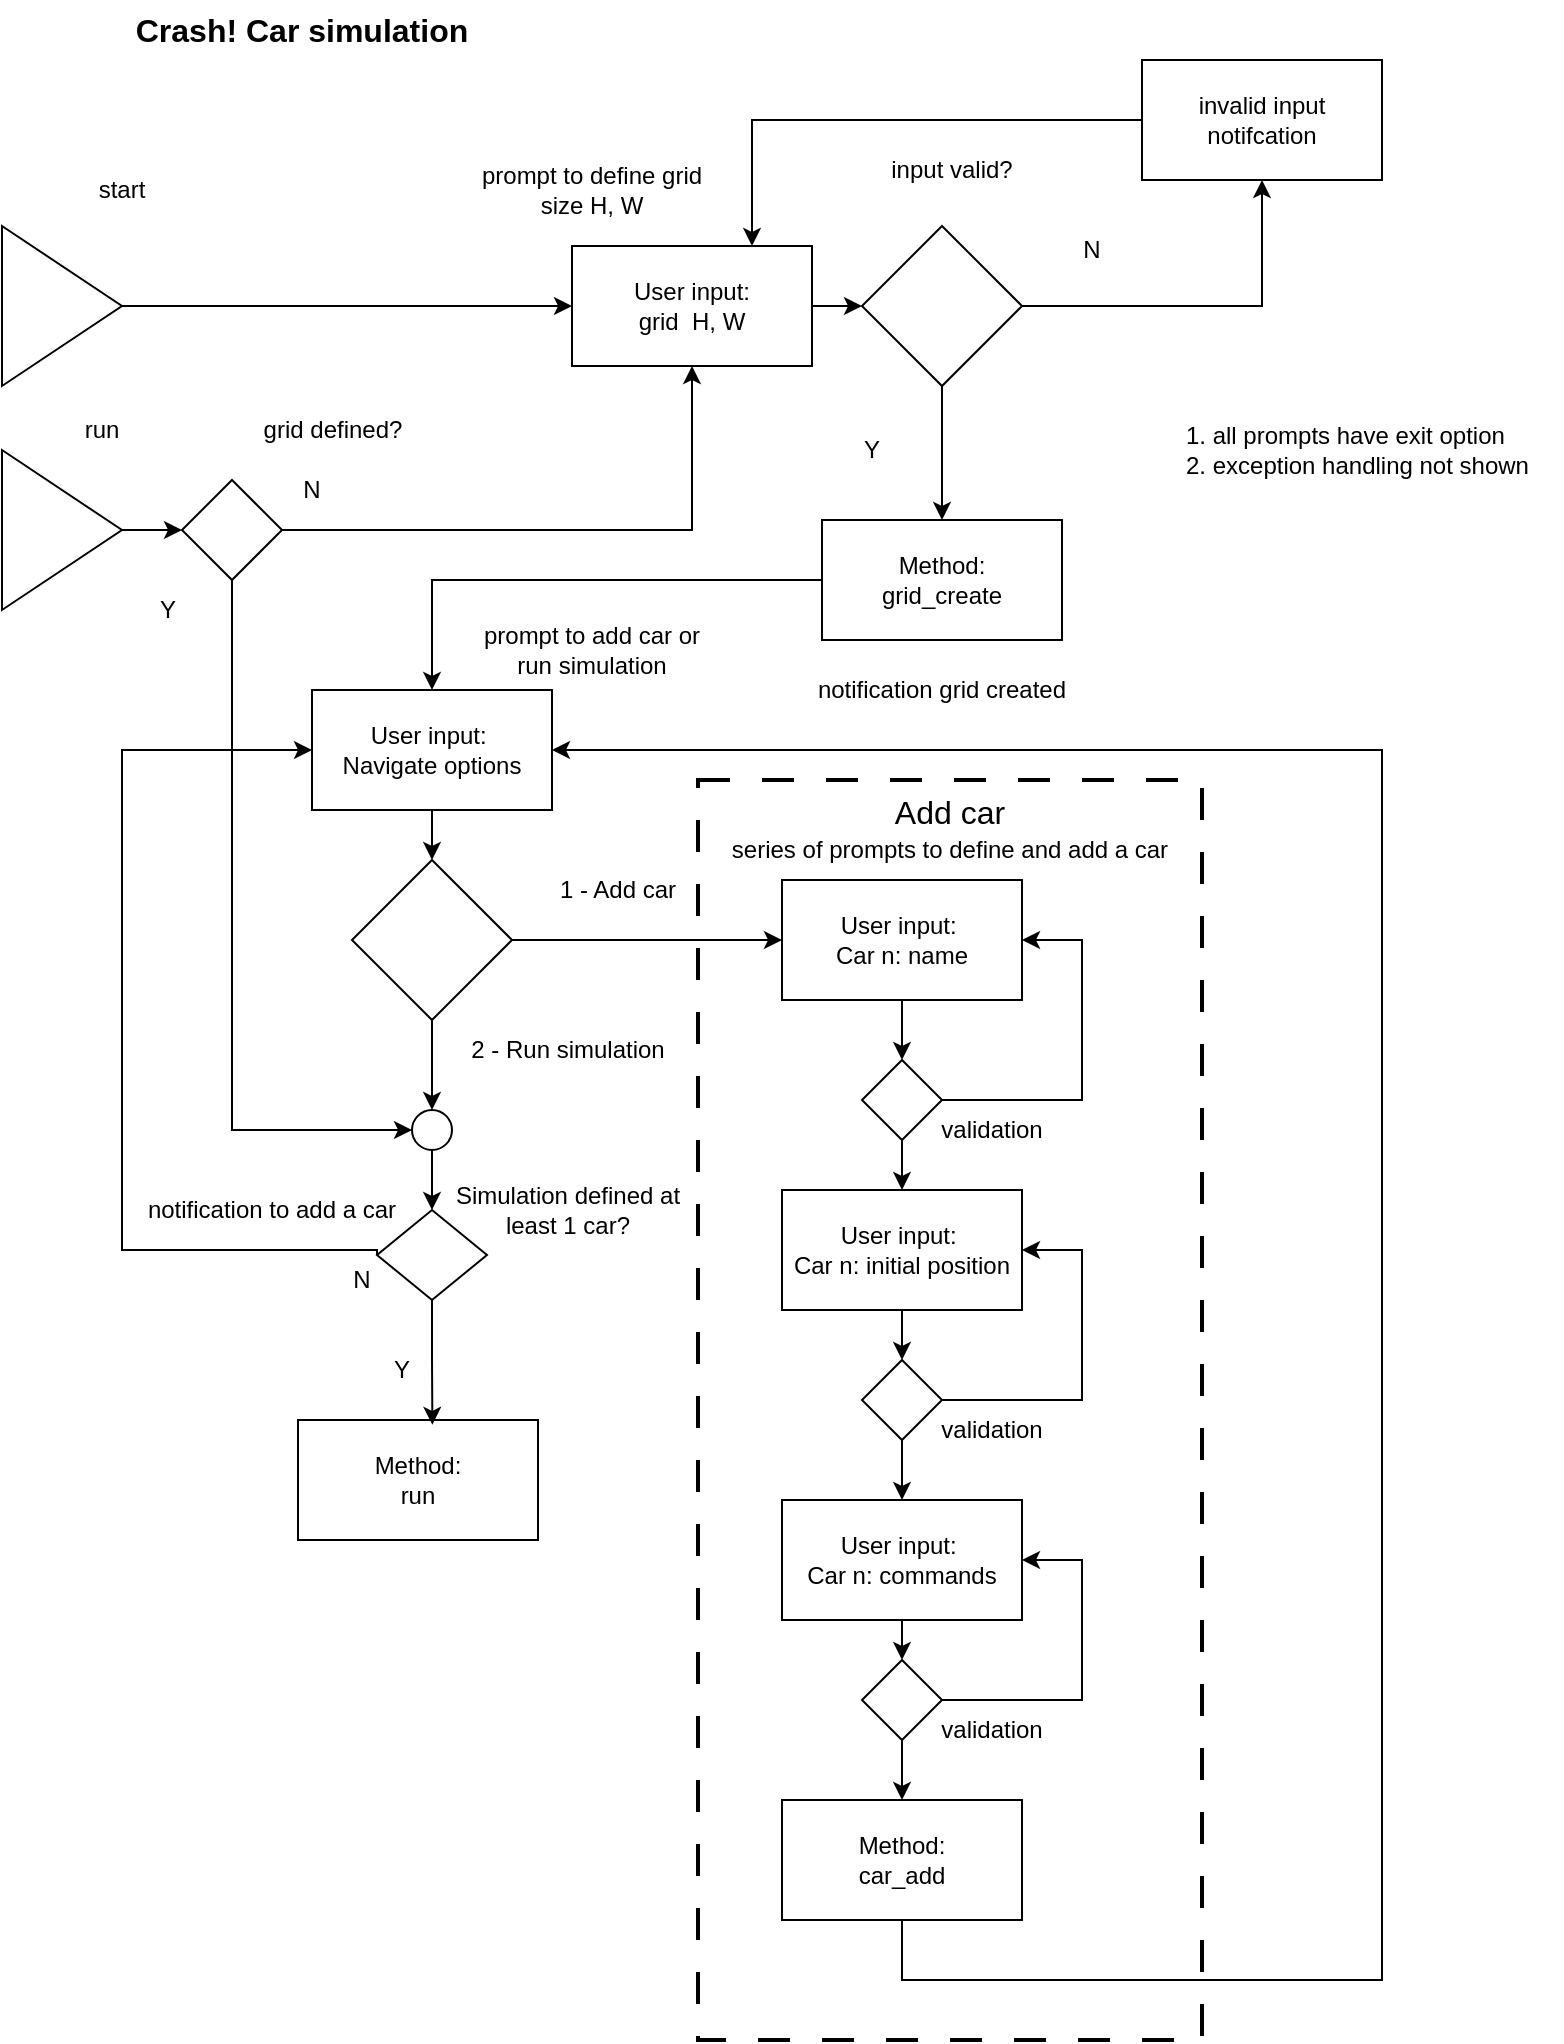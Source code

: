 <mxfile version="24.7.10">
  <diagram name="Page-1" id="BJSzDmZFji2vf-pK5XoB">
    <mxGraphModel dx="1050" dy="522" grid="1" gridSize="10" guides="1" tooltips="1" connect="1" arrows="1" fold="1" page="1" pageScale="1" pageWidth="850" pageHeight="1100" math="0" shadow="0">
      <root>
        <mxCell id="0" />
        <mxCell id="1" parent="0" />
        <mxCell id="narZ2vmZsy9vYnn69Pju-21" value="&lt;font style=&quot;font-size: 16px;&quot;&gt;Add car&lt;/font&gt;" style="rounded=0;whiteSpace=wrap;html=1;strokeWidth=2;dashed=1;dashPattern=8 8;fillColor=none;align=center;verticalAlign=top;" vertex="1" parent="1">
          <mxGeometry x="388" y="430" width="252" height="630" as="geometry" />
        </mxCell>
        <mxCell id="narZ2vmZsy9vYnn69Pju-1" value="Crash! Car simulation" style="text;html=1;align=center;verticalAlign=middle;whiteSpace=wrap;rounded=0;fontSize=16;fontStyle=1" vertex="1" parent="1">
          <mxGeometry x="100" y="40" width="180" height="30" as="geometry" />
        </mxCell>
        <mxCell id="narZ2vmZsy9vYnn69Pju-15" style="edgeStyle=orthogonalEdgeStyle;rounded=0;orthogonalLoop=1;jettySize=auto;html=1;exitX=1;exitY=0.5;exitDx=0;exitDy=0;entryX=0;entryY=0.5;entryDx=0;entryDy=0;" edge="1" parent="1" source="narZ2vmZsy9vYnn69Pju-2" target="narZ2vmZsy9vYnn69Pju-7">
          <mxGeometry relative="1" as="geometry" />
        </mxCell>
        <mxCell id="narZ2vmZsy9vYnn69Pju-2" value="" style="triangle;whiteSpace=wrap;html=1;" vertex="1" parent="1">
          <mxGeometry x="40" y="153" width="60" height="80" as="geometry" />
        </mxCell>
        <mxCell id="narZ2vmZsy9vYnn69Pju-3" value="start" style="text;html=1;align=center;verticalAlign=middle;whiteSpace=wrap;rounded=0;" vertex="1" parent="1">
          <mxGeometry x="70" y="120" width="60" height="30" as="geometry" />
        </mxCell>
        <mxCell id="narZ2vmZsy9vYnn69Pju-17" style="edgeStyle=orthogonalEdgeStyle;rounded=0;orthogonalLoop=1;jettySize=auto;html=1;exitX=1;exitY=0.5;exitDx=0;exitDy=0;" edge="1" parent="1" source="narZ2vmZsy9vYnn69Pju-4" target="narZ2vmZsy9vYnn69Pju-12">
          <mxGeometry relative="1" as="geometry" />
        </mxCell>
        <mxCell id="narZ2vmZsy9vYnn69Pju-27" style="edgeStyle=orthogonalEdgeStyle;rounded=0;orthogonalLoop=1;jettySize=auto;html=1;exitX=0.5;exitY=1;exitDx=0;exitDy=0;" edge="1" parent="1" source="narZ2vmZsy9vYnn69Pju-4" target="narZ2vmZsy9vYnn69Pju-23">
          <mxGeometry relative="1" as="geometry" />
        </mxCell>
        <mxCell id="narZ2vmZsy9vYnn69Pju-4" value="" style="rhombus;whiteSpace=wrap;html=1;" vertex="1" parent="1">
          <mxGeometry x="470" y="153" width="80" height="80" as="geometry" />
        </mxCell>
        <mxCell id="narZ2vmZsy9vYnn69Pju-5" value="prompt to define grid size H, W" style="text;html=1;align=center;verticalAlign=middle;whiteSpace=wrap;rounded=0;" vertex="1" parent="1">
          <mxGeometry x="270" y="120" width="130" height="30" as="geometry" />
        </mxCell>
        <mxCell id="narZ2vmZsy9vYnn69Pju-16" style="edgeStyle=orthogonalEdgeStyle;rounded=0;orthogonalLoop=1;jettySize=auto;html=1;exitX=1;exitY=0.5;exitDx=0;exitDy=0;entryX=0;entryY=0.5;entryDx=0;entryDy=0;" edge="1" parent="1" source="narZ2vmZsy9vYnn69Pju-7" target="narZ2vmZsy9vYnn69Pju-4">
          <mxGeometry relative="1" as="geometry" />
        </mxCell>
        <mxCell id="narZ2vmZsy9vYnn69Pju-7" value="User input:&lt;br&gt;grid&amp;nbsp; H, W" style="rounded=0;whiteSpace=wrap;html=1;" vertex="1" parent="1">
          <mxGeometry x="325" y="163" width="120" height="60" as="geometry" />
        </mxCell>
        <mxCell id="narZ2vmZsy9vYnn69Pju-9" value="input valid?" style="text;html=1;align=center;verticalAlign=middle;whiteSpace=wrap;rounded=0;" vertex="1" parent="1">
          <mxGeometry x="450" y="110" width="130" height="30" as="geometry" />
        </mxCell>
        <mxCell id="narZ2vmZsy9vYnn69Pju-10" value="N" style="text;html=1;align=center;verticalAlign=middle;whiteSpace=wrap;rounded=0;" vertex="1" parent="1">
          <mxGeometry x="560" y="150" width="50" height="30" as="geometry" />
        </mxCell>
        <mxCell id="narZ2vmZsy9vYnn69Pju-11" value="Y" style="text;html=1;align=center;verticalAlign=middle;whiteSpace=wrap;rounded=0;" vertex="1" parent="1">
          <mxGeometry x="450" y="250" width="50" height="30" as="geometry" />
        </mxCell>
        <mxCell id="narZ2vmZsy9vYnn69Pju-18" style="edgeStyle=orthogonalEdgeStyle;rounded=0;orthogonalLoop=1;jettySize=auto;html=1;exitX=0;exitY=0.5;exitDx=0;exitDy=0;entryX=0.75;entryY=0;entryDx=0;entryDy=0;" edge="1" parent="1" source="narZ2vmZsy9vYnn69Pju-12" target="narZ2vmZsy9vYnn69Pju-7">
          <mxGeometry relative="1" as="geometry" />
        </mxCell>
        <mxCell id="narZ2vmZsy9vYnn69Pju-12" value="invalid input notifcation" style="rounded=0;whiteSpace=wrap;html=1;" vertex="1" parent="1">
          <mxGeometry x="610" y="70" width="120" height="60" as="geometry" />
        </mxCell>
        <mxCell id="narZ2vmZsy9vYnn69Pju-14" value="1. all prompts have exit option&lt;div&gt;2. exception handling not shown&lt;/div&gt;" style="text;html=1;align=left;verticalAlign=middle;whiteSpace=wrap;rounded=0;" vertex="1" parent="1">
          <mxGeometry x="630" y="240" width="190" height="50" as="geometry" />
        </mxCell>
        <mxCell id="narZ2vmZsy9vYnn69Pju-58" style="edgeStyle=orthogonalEdgeStyle;rounded=0;orthogonalLoop=1;jettySize=auto;html=1;exitX=0.5;exitY=1;exitDx=0;exitDy=0;entryX=0.5;entryY=0;entryDx=0;entryDy=0;" edge="1" parent="1" source="narZ2vmZsy9vYnn69Pju-19" target="narZ2vmZsy9vYnn69Pju-48">
          <mxGeometry relative="1" as="geometry" />
        </mxCell>
        <mxCell id="narZ2vmZsy9vYnn69Pju-19" value="User input:&amp;nbsp;&lt;br&gt;Car n: name" style="rounded=0;whiteSpace=wrap;html=1;" vertex="1" parent="1">
          <mxGeometry x="430" y="480" width="120" height="60" as="geometry" />
        </mxCell>
        <mxCell id="narZ2vmZsy9vYnn69Pju-20" value="series of prompts to define and add a car" style="text;html=1;align=center;verticalAlign=middle;whiteSpace=wrap;rounded=0;" vertex="1" parent="1">
          <mxGeometry x="394" y="450" width="240" height="30" as="geometry" />
        </mxCell>
        <mxCell id="narZ2vmZsy9vYnn69Pju-22" value="notification grid created" style="text;html=1;align=center;verticalAlign=middle;whiteSpace=wrap;rounded=0;" vertex="1" parent="1">
          <mxGeometry x="445" y="370" width="130" height="30" as="geometry" />
        </mxCell>
        <mxCell id="narZ2vmZsy9vYnn69Pju-44" style="edgeStyle=orthogonalEdgeStyle;rounded=0;orthogonalLoop=1;jettySize=auto;html=1;exitX=0;exitY=0.5;exitDx=0;exitDy=0;entryX=0.5;entryY=0;entryDx=0;entryDy=0;" edge="1" parent="1" source="narZ2vmZsy9vYnn69Pju-23" target="narZ2vmZsy9vYnn69Pju-29">
          <mxGeometry relative="1" as="geometry">
            <Array as="points">
              <mxPoint x="255" y="330" />
            </Array>
          </mxGeometry>
        </mxCell>
        <mxCell id="narZ2vmZsy9vYnn69Pju-23" value="Method:&lt;br&gt;grid_create" style="rounded=0;whiteSpace=wrap;html=1;" vertex="1" parent="1">
          <mxGeometry x="450" y="300" width="120" height="60" as="geometry" />
        </mxCell>
        <mxCell id="narZ2vmZsy9vYnn69Pju-45" style="edgeStyle=orthogonalEdgeStyle;rounded=0;orthogonalLoop=1;jettySize=auto;html=1;exitX=0.5;exitY=1;exitDx=0;exitDy=0;entryX=0.5;entryY=0;entryDx=0;entryDy=0;" edge="1" parent="1" source="narZ2vmZsy9vYnn69Pju-29" target="narZ2vmZsy9vYnn69Pju-30">
          <mxGeometry relative="1" as="geometry" />
        </mxCell>
        <mxCell id="narZ2vmZsy9vYnn69Pju-29" value="User input:&amp;nbsp;&lt;br&gt;Navigate options" style="rounded=0;whiteSpace=wrap;html=1;" vertex="1" parent="1">
          <mxGeometry x="195" y="385" width="120" height="60" as="geometry" />
        </mxCell>
        <mxCell id="narZ2vmZsy9vYnn69Pju-39" style="edgeStyle=orthogonalEdgeStyle;rounded=0;orthogonalLoop=1;jettySize=auto;html=1;exitX=0.5;exitY=1;exitDx=0;exitDy=0;entryX=0.5;entryY=0;entryDx=0;entryDy=0;" edge="1" parent="1" source="narZ2vmZsy9vYnn69Pju-30" target="narZ2vmZsy9vYnn69Pju-80">
          <mxGeometry relative="1" as="geometry" />
        </mxCell>
        <mxCell id="narZ2vmZsy9vYnn69Pju-56" style="edgeStyle=orthogonalEdgeStyle;rounded=0;orthogonalLoop=1;jettySize=auto;html=1;exitX=1;exitY=0.5;exitDx=0;exitDy=0;entryX=0;entryY=0.5;entryDx=0;entryDy=0;" edge="1" parent="1" source="narZ2vmZsy9vYnn69Pju-30" target="narZ2vmZsy9vYnn69Pju-19">
          <mxGeometry relative="1" as="geometry" />
        </mxCell>
        <mxCell id="narZ2vmZsy9vYnn69Pju-30" value="" style="rhombus;whiteSpace=wrap;html=1;" vertex="1" parent="1">
          <mxGeometry x="215" y="470" width="80" height="80" as="geometry" />
        </mxCell>
        <mxCell id="narZ2vmZsy9vYnn69Pju-31" value="1 - Add car" style="text;html=1;align=center;verticalAlign=middle;whiteSpace=wrap;rounded=0;" vertex="1" parent="1">
          <mxGeometry x="308" y="470" width="80" height="30" as="geometry" />
        </mxCell>
        <mxCell id="narZ2vmZsy9vYnn69Pju-32" value="2 - Run simulation" style="text;html=1;align=center;verticalAlign=middle;whiteSpace=wrap;rounded=0;" vertex="1" parent="1">
          <mxGeometry x="258" y="550" width="130" height="30" as="geometry" />
        </mxCell>
        <mxCell id="narZ2vmZsy9vYnn69Pju-38" style="edgeStyle=orthogonalEdgeStyle;rounded=0;orthogonalLoop=1;jettySize=auto;html=1;exitX=0;exitY=0.5;exitDx=0;exitDy=0;entryX=0;entryY=0.5;entryDx=0;entryDy=0;" edge="1" parent="1" source="narZ2vmZsy9vYnn69Pju-34" target="narZ2vmZsy9vYnn69Pju-29">
          <mxGeometry relative="1" as="geometry">
            <Array as="points">
              <mxPoint x="228" y="665" />
              <mxPoint x="100" y="665" />
              <mxPoint x="100" y="415" />
            </Array>
          </mxGeometry>
        </mxCell>
        <mxCell id="narZ2vmZsy9vYnn69Pju-34" value="" style="rhombus;whiteSpace=wrap;html=1;" vertex="1" parent="1">
          <mxGeometry x="227.5" y="645" width="55" height="45" as="geometry" />
        </mxCell>
        <mxCell id="narZ2vmZsy9vYnn69Pju-35" value="Simulation defined at least 1 car?" style="text;html=1;align=center;verticalAlign=middle;whiteSpace=wrap;rounded=0;" vertex="1" parent="1">
          <mxGeometry x="258" y="630" width="130" height="30" as="geometry" />
        </mxCell>
        <mxCell id="narZ2vmZsy9vYnn69Pju-36" value="N" style="text;html=1;align=center;verticalAlign=middle;whiteSpace=wrap;rounded=0;" vertex="1" parent="1">
          <mxGeometry x="195" y="665" width="50" height="30" as="geometry" />
        </mxCell>
        <mxCell id="narZ2vmZsy9vYnn69Pju-37" value="Y" style="text;html=1;align=center;verticalAlign=middle;whiteSpace=wrap;rounded=0;" vertex="1" parent="1">
          <mxGeometry x="215" y="710" width="50" height="30" as="geometry" />
        </mxCell>
        <mxCell id="narZ2vmZsy9vYnn69Pju-40" value="Method:&lt;br&gt;run" style="rounded=0;whiteSpace=wrap;html=1;" vertex="1" parent="1">
          <mxGeometry x="188" y="750" width="120" height="60" as="geometry" />
        </mxCell>
        <mxCell id="narZ2vmZsy9vYnn69Pju-42" style="edgeStyle=orthogonalEdgeStyle;rounded=0;orthogonalLoop=1;jettySize=auto;html=1;exitX=0.5;exitY=1;exitDx=0;exitDy=0;entryX=0.56;entryY=0.04;entryDx=0;entryDy=0;entryPerimeter=0;" edge="1" parent="1" source="narZ2vmZsy9vYnn69Pju-34" target="narZ2vmZsy9vYnn69Pju-40">
          <mxGeometry relative="1" as="geometry" />
        </mxCell>
        <mxCell id="narZ2vmZsy9vYnn69Pju-43" value="prompt to add car or run simulation" style="text;html=1;align=center;verticalAlign=middle;whiteSpace=wrap;rounded=0;" vertex="1" parent="1">
          <mxGeometry x="270" y="350" width="130" height="30" as="geometry" />
        </mxCell>
        <mxCell id="narZ2vmZsy9vYnn69Pju-60" style="edgeStyle=orthogonalEdgeStyle;rounded=0;orthogonalLoop=1;jettySize=auto;html=1;exitX=0.5;exitY=1;exitDx=0;exitDy=0;entryX=0.5;entryY=0;entryDx=0;entryDy=0;" edge="1" parent="1" source="narZ2vmZsy9vYnn69Pju-46" target="narZ2vmZsy9vYnn69Pju-49">
          <mxGeometry relative="1" as="geometry" />
        </mxCell>
        <mxCell id="narZ2vmZsy9vYnn69Pju-46" value="User input:&amp;nbsp;&lt;br&gt;Car n: initial position" style="rounded=0;whiteSpace=wrap;html=1;" vertex="1" parent="1">
          <mxGeometry x="430" y="635" width="120" height="60" as="geometry" />
        </mxCell>
        <mxCell id="narZ2vmZsy9vYnn69Pju-62" style="edgeStyle=orthogonalEdgeStyle;rounded=0;orthogonalLoop=1;jettySize=auto;html=1;exitX=0.5;exitY=1;exitDx=0;exitDy=0;entryX=0.5;entryY=0;entryDx=0;entryDy=0;" edge="1" parent="1" source="narZ2vmZsy9vYnn69Pju-47" target="narZ2vmZsy9vYnn69Pju-50">
          <mxGeometry relative="1" as="geometry" />
        </mxCell>
        <mxCell id="narZ2vmZsy9vYnn69Pju-47" value="User input:&amp;nbsp;&lt;br&gt;Car n: commands" style="rounded=0;whiteSpace=wrap;html=1;" vertex="1" parent="1">
          <mxGeometry x="430" y="790" width="120" height="60" as="geometry" />
        </mxCell>
        <mxCell id="narZ2vmZsy9vYnn69Pju-53" style="edgeStyle=orthogonalEdgeStyle;rounded=0;orthogonalLoop=1;jettySize=auto;html=1;exitX=1;exitY=0.5;exitDx=0;exitDy=0;entryX=1;entryY=0.5;entryDx=0;entryDy=0;" edge="1" parent="1" source="narZ2vmZsy9vYnn69Pju-48" target="narZ2vmZsy9vYnn69Pju-19">
          <mxGeometry relative="1" as="geometry">
            <Array as="points">
              <mxPoint x="580" y="590" />
              <mxPoint x="580" y="510" />
            </Array>
          </mxGeometry>
        </mxCell>
        <mxCell id="narZ2vmZsy9vYnn69Pju-59" style="edgeStyle=orthogonalEdgeStyle;rounded=0;orthogonalLoop=1;jettySize=auto;html=1;exitX=0.5;exitY=1;exitDx=0;exitDy=0;entryX=0.5;entryY=0;entryDx=0;entryDy=0;" edge="1" parent="1" source="narZ2vmZsy9vYnn69Pju-48" target="narZ2vmZsy9vYnn69Pju-46">
          <mxGeometry relative="1" as="geometry" />
        </mxCell>
        <mxCell id="narZ2vmZsy9vYnn69Pju-48" value="" style="rhombus;whiteSpace=wrap;html=1;" vertex="1" parent="1">
          <mxGeometry x="470" y="570" width="40" height="40" as="geometry" />
        </mxCell>
        <mxCell id="narZ2vmZsy9vYnn69Pju-54" style="edgeStyle=orthogonalEdgeStyle;rounded=0;orthogonalLoop=1;jettySize=auto;html=1;exitX=1;exitY=0.5;exitDx=0;exitDy=0;entryX=1;entryY=0.5;entryDx=0;entryDy=0;" edge="1" parent="1" source="narZ2vmZsy9vYnn69Pju-49" target="narZ2vmZsy9vYnn69Pju-46">
          <mxGeometry relative="1" as="geometry">
            <Array as="points">
              <mxPoint x="580" y="740" />
              <mxPoint x="580" y="665" />
            </Array>
          </mxGeometry>
        </mxCell>
        <mxCell id="narZ2vmZsy9vYnn69Pju-61" style="edgeStyle=orthogonalEdgeStyle;rounded=0;orthogonalLoop=1;jettySize=auto;html=1;exitX=0.5;exitY=1;exitDx=0;exitDy=0;entryX=0.5;entryY=0;entryDx=0;entryDy=0;" edge="1" parent="1" source="narZ2vmZsy9vYnn69Pju-49" target="narZ2vmZsy9vYnn69Pju-47">
          <mxGeometry relative="1" as="geometry" />
        </mxCell>
        <mxCell id="narZ2vmZsy9vYnn69Pju-49" value="" style="rhombus;whiteSpace=wrap;html=1;" vertex="1" parent="1">
          <mxGeometry x="470" y="720" width="40" height="40" as="geometry" />
        </mxCell>
        <mxCell id="narZ2vmZsy9vYnn69Pju-55" style="edgeStyle=orthogonalEdgeStyle;rounded=0;orthogonalLoop=1;jettySize=auto;html=1;exitX=1;exitY=0.5;exitDx=0;exitDy=0;entryX=1;entryY=0.5;entryDx=0;entryDy=0;" edge="1" parent="1" source="narZ2vmZsy9vYnn69Pju-50" target="narZ2vmZsy9vYnn69Pju-47">
          <mxGeometry relative="1" as="geometry">
            <Array as="points">
              <mxPoint x="580" y="890" />
              <mxPoint x="580" y="820" />
            </Array>
          </mxGeometry>
        </mxCell>
        <mxCell id="narZ2vmZsy9vYnn69Pju-63" style="edgeStyle=orthogonalEdgeStyle;rounded=0;orthogonalLoop=1;jettySize=auto;html=1;exitX=0.5;exitY=1;exitDx=0;exitDy=0;entryX=0.5;entryY=0;entryDx=0;entryDy=0;" edge="1" parent="1" source="narZ2vmZsy9vYnn69Pju-50" target="narZ2vmZsy9vYnn69Pju-51">
          <mxGeometry relative="1" as="geometry" />
        </mxCell>
        <mxCell id="narZ2vmZsy9vYnn69Pju-50" value="" style="rhombus;whiteSpace=wrap;html=1;" vertex="1" parent="1">
          <mxGeometry x="470" y="870" width="40" height="40" as="geometry" />
        </mxCell>
        <mxCell id="narZ2vmZsy9vYnn69Pju-52" style="edgeStyle=orthogonalEdgeStyle;rounded=0;orthogonalLoop=1;jettySize=auto;html=1;exitX=0.5;exitY=1;exitDx=0;exitDy=0;entryX=1;entryY=0.5;entryDx=0;entryDy=0;" edge="1" parent="1" source="narZ2vmZsy9vYnn69Pju-51" target="narZ2vmZsy9vYnn69Pju-29">
          <mxGeometry relative="1" as="geometry">
            <mxPoint x="740" y="570" as="targetPoint" />
            <Array as="points">
              <mxPoint x="490" y="1030" />
              <mxPoint x="730" y="1030" />
              <mxPoint x="730" y="415" />
            </Array>
          </mxGeometry>
        </mxCell>
        <mxCell id="narZ2vmZsy9vYnn69Pju-51" value="Method:&lt;br&gt;car_add" style="rounded=0;whiteSpace=wrap;html=1;" vertex="1" parent="1">
          <mxGeometry x="430" y="940" width="120" height="60" as="geometry" />
        </mxCell>
        <mxCell id="narZ2vmZsy9vYnn69Pju-64" value="validation" style="text;html=1;align=center;verticalAlign=middle;whiteSpace=wrap;rounded=0;" vertex="1" parent="1">
          <mxGeometry x="470" y="590" width="130" height="30" as="geometry" />
        </mxCell>
        <mxCell id="narZ2vmZsy9vYnn69Pju-66" value="validation" style="text;html=1;align=center;verticalAlign=middle;whiteSpace=wrap;rounded=0;" vertex="1" parent="1">
          <mxGeometry x="470" y="740" width="130" height="30" as="geometry" />
        </mxCell>
        <mxCell id="narZ2vmZsy9vYnn69Pju-67" value="validation" style="text;html=1;align=center;verticalAlign=middle;whiteSpace=wrap;rounded=0;" vertex="1" parent="1">
          <mxGeometry x="470" y="890" width="130" height="30" as="geometry" />
        </mxCell>
        <mxCell id="narZ2vmZsy9vYnn69Pju-72" style="edgeStyle=orthogonalEdgeStyle;rounded=0;orthogonalLoop=1;jettySize=auto;html=1;exitX=1;exitY=0.5;exitDx=0;exitDy=0;" edge="1" parent="1" source="narZ2vmZsy9vYnn69Pju-69" target="narZ2vmZsy9vYnn69Pju-7">
          <mxGeometry relative="1" as="geometry" />
        </mxCell>
        <mxCell id="narZ2vmZsy9vYnn69Pju-78" style="edgeStyle=orthogonalEdgeStyle;rounded=0;orthogonalLoop=1;jettySize=auto;html=1;exitX=0.5;exitY=1;exitDx=0;exitDy=0;entryX=0;entryY=0.5;entryDx=0;entryDy=0;" edge="1" parent="1" source="narZ2vmZsy9vYnn69Pju-69" target="narZ2vmZsy9vYnn69Pju-80">
          <mxGeometry relative="1" as="geometry">
            <mxPoint x="50" y="530" as="targetPoint" />
            <Array as="points">
              <mxPoint x="155" y="605" />
            </Array>
          </mxGeometry>
        </mxCell>
        <mxCell id="narZ2vmZsy9vYnn69Pju-69" value="" style="rhombus;whiteSpace=wrap;html=1;" vertex="1" parent="1">
          <mxGeometry x="130" y="280" width="50" height="50" as="geometry" />
        </mxCell>
        <mxCell id="narZ2vmZsy9vYnn69Pju-70" value="grid defined?" style="text;html=1;align=center;verticalAlign=middle;whiteSpace=wrap;rounded=0;" vertex="1" parent="1">
          <mxGeometry x="147.5" y="240" width="115" height="30" as="geometry" />
        </mxCell>
        <mxCell id="narZ2vmZsy9vYnn69Pju-73" value="N" style="text;html=1;align=center;verticalAlign=middle;whiteSpace=wrap;rounded=0;" vertex="1" parent="1">
          <mxGeometry x="170" y="270" width="50" height="30" as="geometry" />
        </mxCell>
        <mxCell id="narZ2vmZsy9vYnn69Pju-76" style="edgeStyle=orthogonalEdgeStyle;rounded=0;orthogonalLoop=1;jettySize=auto;html=1;exitX=1;exitY=0.5;exitDx=0;exitDy=0;entryX=0;entryY=0.5;entryDx=0;entryDy=0;" edge="1" parent="1" source="narZ2vmZsy9vYnn69Pju-74" target="narZ2vmZsy9vYnn69Pju-69">
          <mxGeometry relative="1" as="geometry" />
        </mxCell>
        <mxCell id="narZ2vmZsy9vYnn69Pju-74" value="" style="triangle;whiteSpace=wrap;html=1;" vertex="1" parent="1">
          <mxGeometry x="40" y="265" width="60" height="80" as="geometry" />
        </mxCell>
        <mxCell id="narZ2vmZsy9vYnn69Pju-75" value="run" style="text;html=1;align=center;verticalAlign=middle;whiteSpace=wrap;rounded=0;" vertex="1" parent="1">
          <mxGeometry x="60" y="240" width="60" height="30" as="geometry" />
        </mxCell>
        <mxCell id="narZ2vmZsy9vYnn69Pju-77" value="Y" style="text;html=1;align=center;verticalAlign=middle;whiteSpace=wrap;rounded=0;" vertex="1" parent="1">
          <mxGeometry x="97.5" y="330" width="50" height="30" as="geometry" />
        </mxCell>
        <mxCell id="narZ2vmZsy9vYnn69Pju-82" style="edgeStyle=orthogonalEdgeStyle;rounded=0;orthogonalLoop=1;jettySize=auto;html=1;exitX=0.5;exitY=1;exitDx=0;exitDy=0;entryX=0.5;entryY=0;entryDx=0;entryDy=0;" edge="1" parent="1" source="narZ2vmZsy9vYnn69Pju-80" target="narZ2vmZsy9vYnn69Pju-34">
          <mxGeometry relative="1" as="geometry" />
        </mxCell>
        <mxCell id="narZ2vmZsy9vYnn69Pju-80" value="" style="ellipse;whiteSpace=wrap;html=1;aspect=fixed;" vertex="1" parent="1">
          <mxGeometry x="245" y="595" width="20" height="20" as="geometry" />
        </mxCell>
        <mxCell id="narZ2vmZsy9vYnn69Pju-83" value="notification to add a car" style="text;html=1;align=center;verticalAlign=middle;whiteSpace=wrap;rounded=0;" vertex="1" parent="1">
          <mxGeometry x="110" y="630" width="130" height="30" as="geometry" />
        </mxCell>
      </root>
    </mxGraphModel>
  </diagram>
</mxfile>
